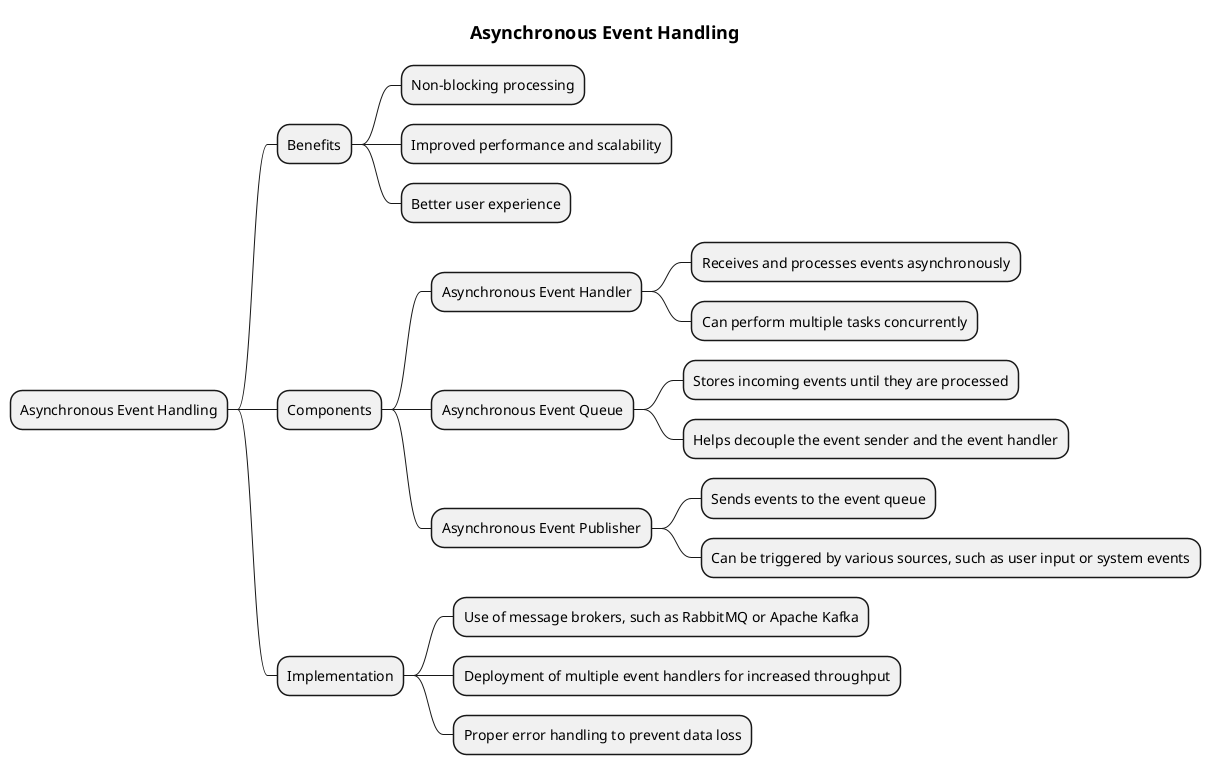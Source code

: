 @startmindmap
title = Asynchronous Event Handling

* Asynchronous Event Handling
** Benefits
*** Non-blocking processing
*** Improved performance and scalability
*** Better user experience
** Components
*** Asynchronous Event Handler
**** Receives and processes events asynchronously
**** Can perform multiple tasks concurrently
*** Asynchronous Event Queue
**** Stores incoming events until they are processed
**** Helps decouple the event sender and the event handler
*** Asynchronous Event Publisher
**** Sends events to the event queue
**** Can be triggered by various sources, such as user input or system events
** Implementation
*** Use of message brokers, such as RabbitMQ or Apache Kafka
*** Deployment of multiple event handlers for increased throughput
*** Proper error handling to prevent data loss
@endmindmap
